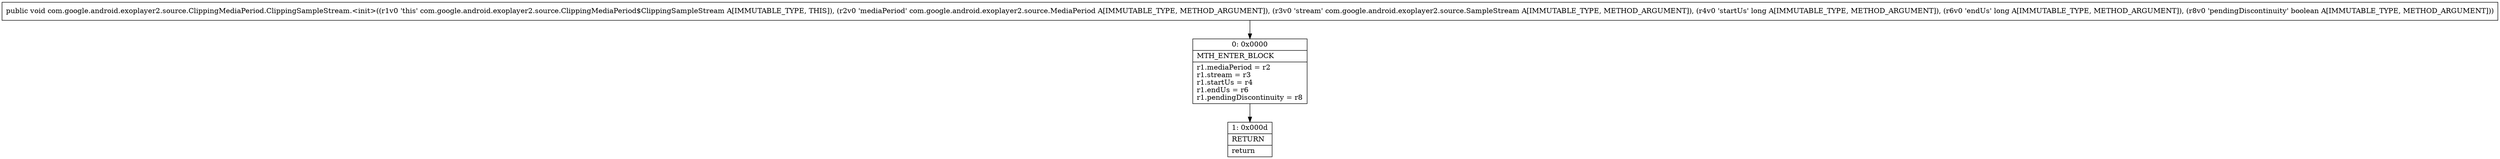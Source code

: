 digraph "CFG forcom.google.android.exoplayer2.source.ClippingMediaPeriod.ClippingSampleStream.\<init\>(Lcom\/google\/android\/exoplayer2\/source\/MediaPeriod;Lcom\/google\/android\/exoplayer2\/source\/SampleStream;JJZ)V" {
Node_0 [shape=record,label="{0\:\ 0x0000|MTH_ENTER_BLOCK\l|r1.mediaPeriod = r2\lr1.stream = r3\lr1.startUs = r4\lr1.endUs = r6\lr1.pendingDiscontinuity = r8\l}"];
Node_1 [shape=record,label="{1\:\ 0x000d|RETURN\l|return\l}"];
MethodNode[shape=record,label="{public void com.google.android.exoplayer2.source.ClippingMediaPeriod.ClippingSampleStream.\<init\>((r1v0 'this' com.google.android.exoplayer2.source.ClippingMediaPeriod$ClippingSampleStream A[IMMUTABLE_TYPE, THIS]), (r2v0 'mediaPeriod' com.google.android.exoplayer2.source.MediaPeriod A[IMMUTABLE_TYPE, METHOD_ARGUMENT]), (r3v0 'stream' com.google.android.exoplayer2.source.SampleStream A[IMMUTABLE_TYPE, METHOD_ARGUMENT]), (r4v0 'startUs' long A[IMMUTABLE_TYPE, METHOD_ARGUMENT]), (r6v0 'endUs' long A[IMMUTABLE_TYPE, METHOD_ARGUMENT]), (r8v0 'pendingDiscontinuity' boolean A[IMMUTABLE_TYPE, METHOD_ARGUMENT])) }"];
MethodNode -> Node_0;
Node_0 -> Node_1;
}

